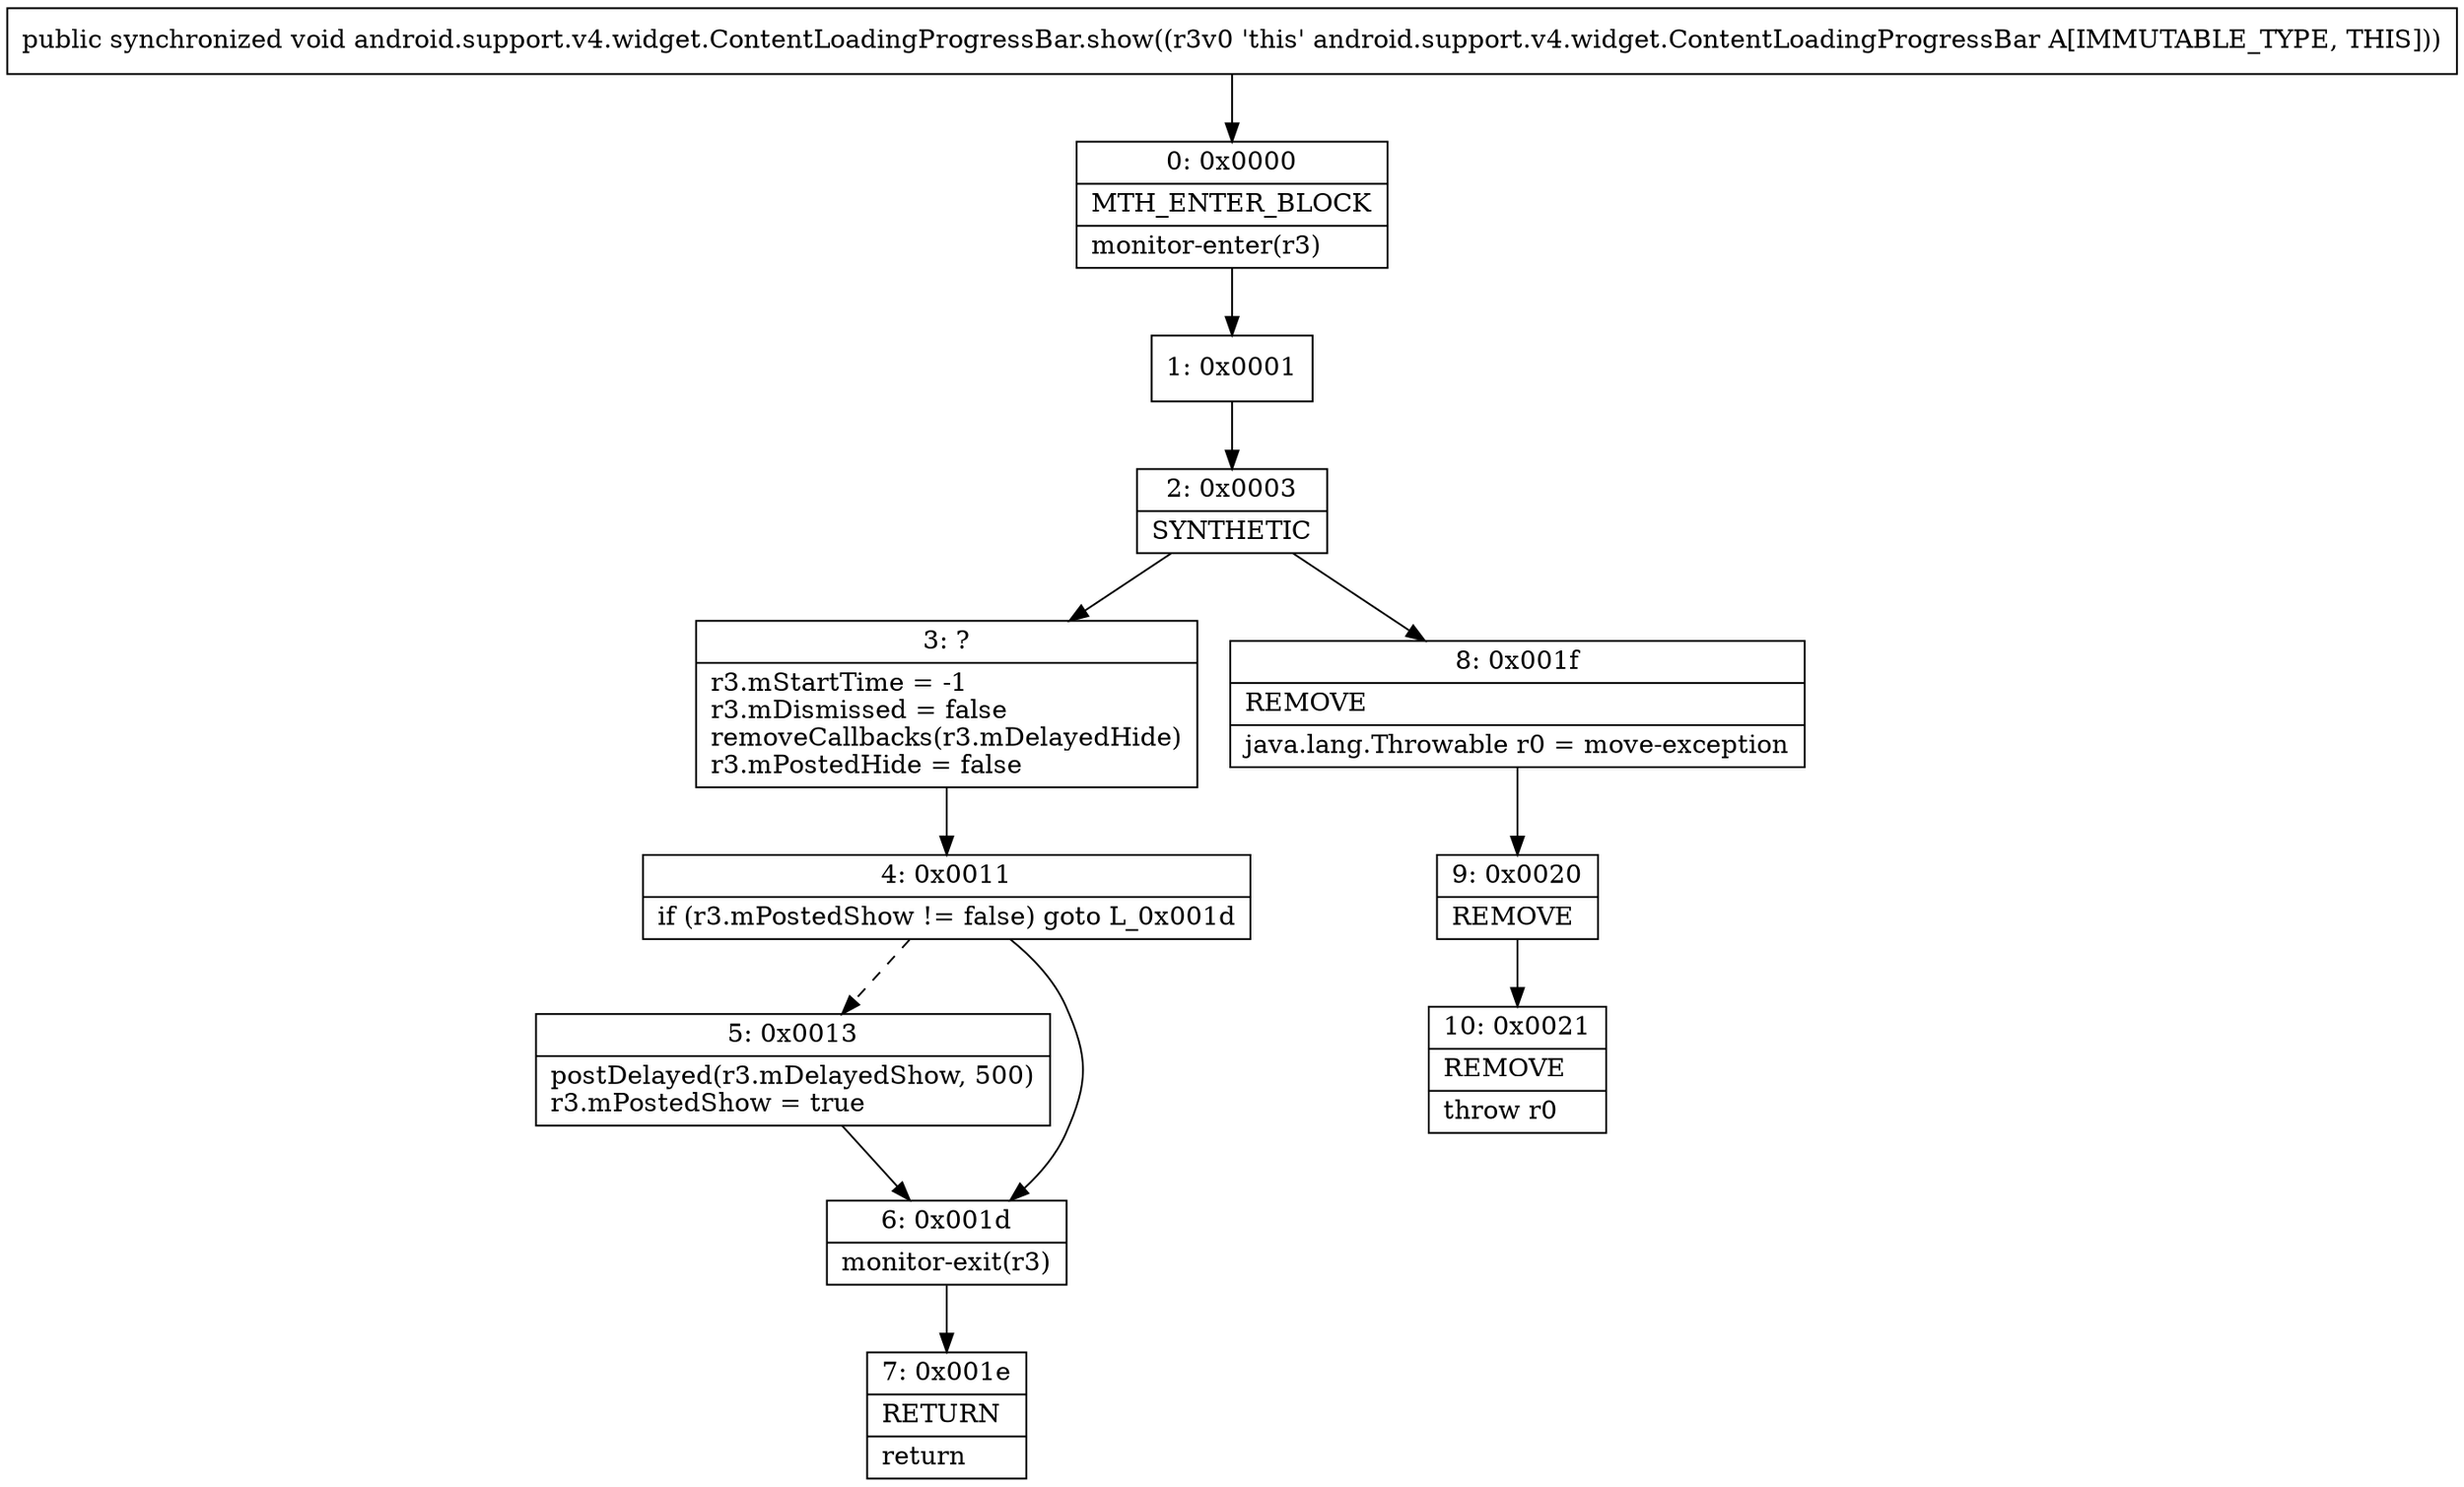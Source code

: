 digraph "CFG forandroid.support.v4.widget.ContentLoadingProgressBar.show()V" {
Node_0 [shape=record,label="{0\:\ 0x0000|MTH_ENTER_BLOCK\l|monitor\-enter(r3)\l}"];
Node_1 [shape=record,label="{1\:\ 0x0001}"];
Node_2 [shape=record,label="{2\:\ 0x0003|SYNTHETIC\l}"];
Node_3 [shape=record,label="{3\:\ ?|r3.mStartTime = \-1\lr3.mDismissed = false\lremoveCallbacks(r3.mDelayedHide)\lr3.mPostedHide = false\l}"];
Node_4 [shape=record,label="{4\:\ 0x0011|if (r3.mPostedShow != false) goto L_0x001d\l}"];
Node_5 [shape=record,label="{5\:\ 0x0013|postDelayed(r3.mDelayedShow, 500)\lr3.mPostedShow = true\l}"];
Node_6 [shape=record,label="{6\:\ 0x001d|monitor\-exit(r3)\l}"];
Node_7 [shape=record,label="{7\:\ 0x001e|RETURN\l|return\l}"];
Node_8 [shape=record,label="{8\:\ 0x001f|REMOVE\l|java.lang.Throwable r0 = move\-exception\l}"];
Node_9 [shape=record,label="{9\:\ 0x0020|REMOVE\l}"];
Node_10 [shape=record,label="{10\:\ 0x0021|REMOVE\l|throw r0\l}"];
MethodNode[shape=record,label="{public synchronized void android.support.v4.widget.ContentLoadingProgressBar.show((r3v0 'this' android.support.v4.widget.ContentLoadingProgressBar A[IMMUTABLE_TYPE, THIS])) }"];
MethodNode -> Node_0;
Node_0 -> Node_1;
Node_1 -> Node_2;
Node_2 -> Node_3;
Node_2 -> Node_8;
Node_3 -> Node_4;
Node_4 -> Node_5[style=dashed];
Node_4 -> Node_6;
Node_5 -> Node_6;
Node_6 -> Node_7;
Node_8 -> Node_9;
Node_9 -> Node_10;
}

